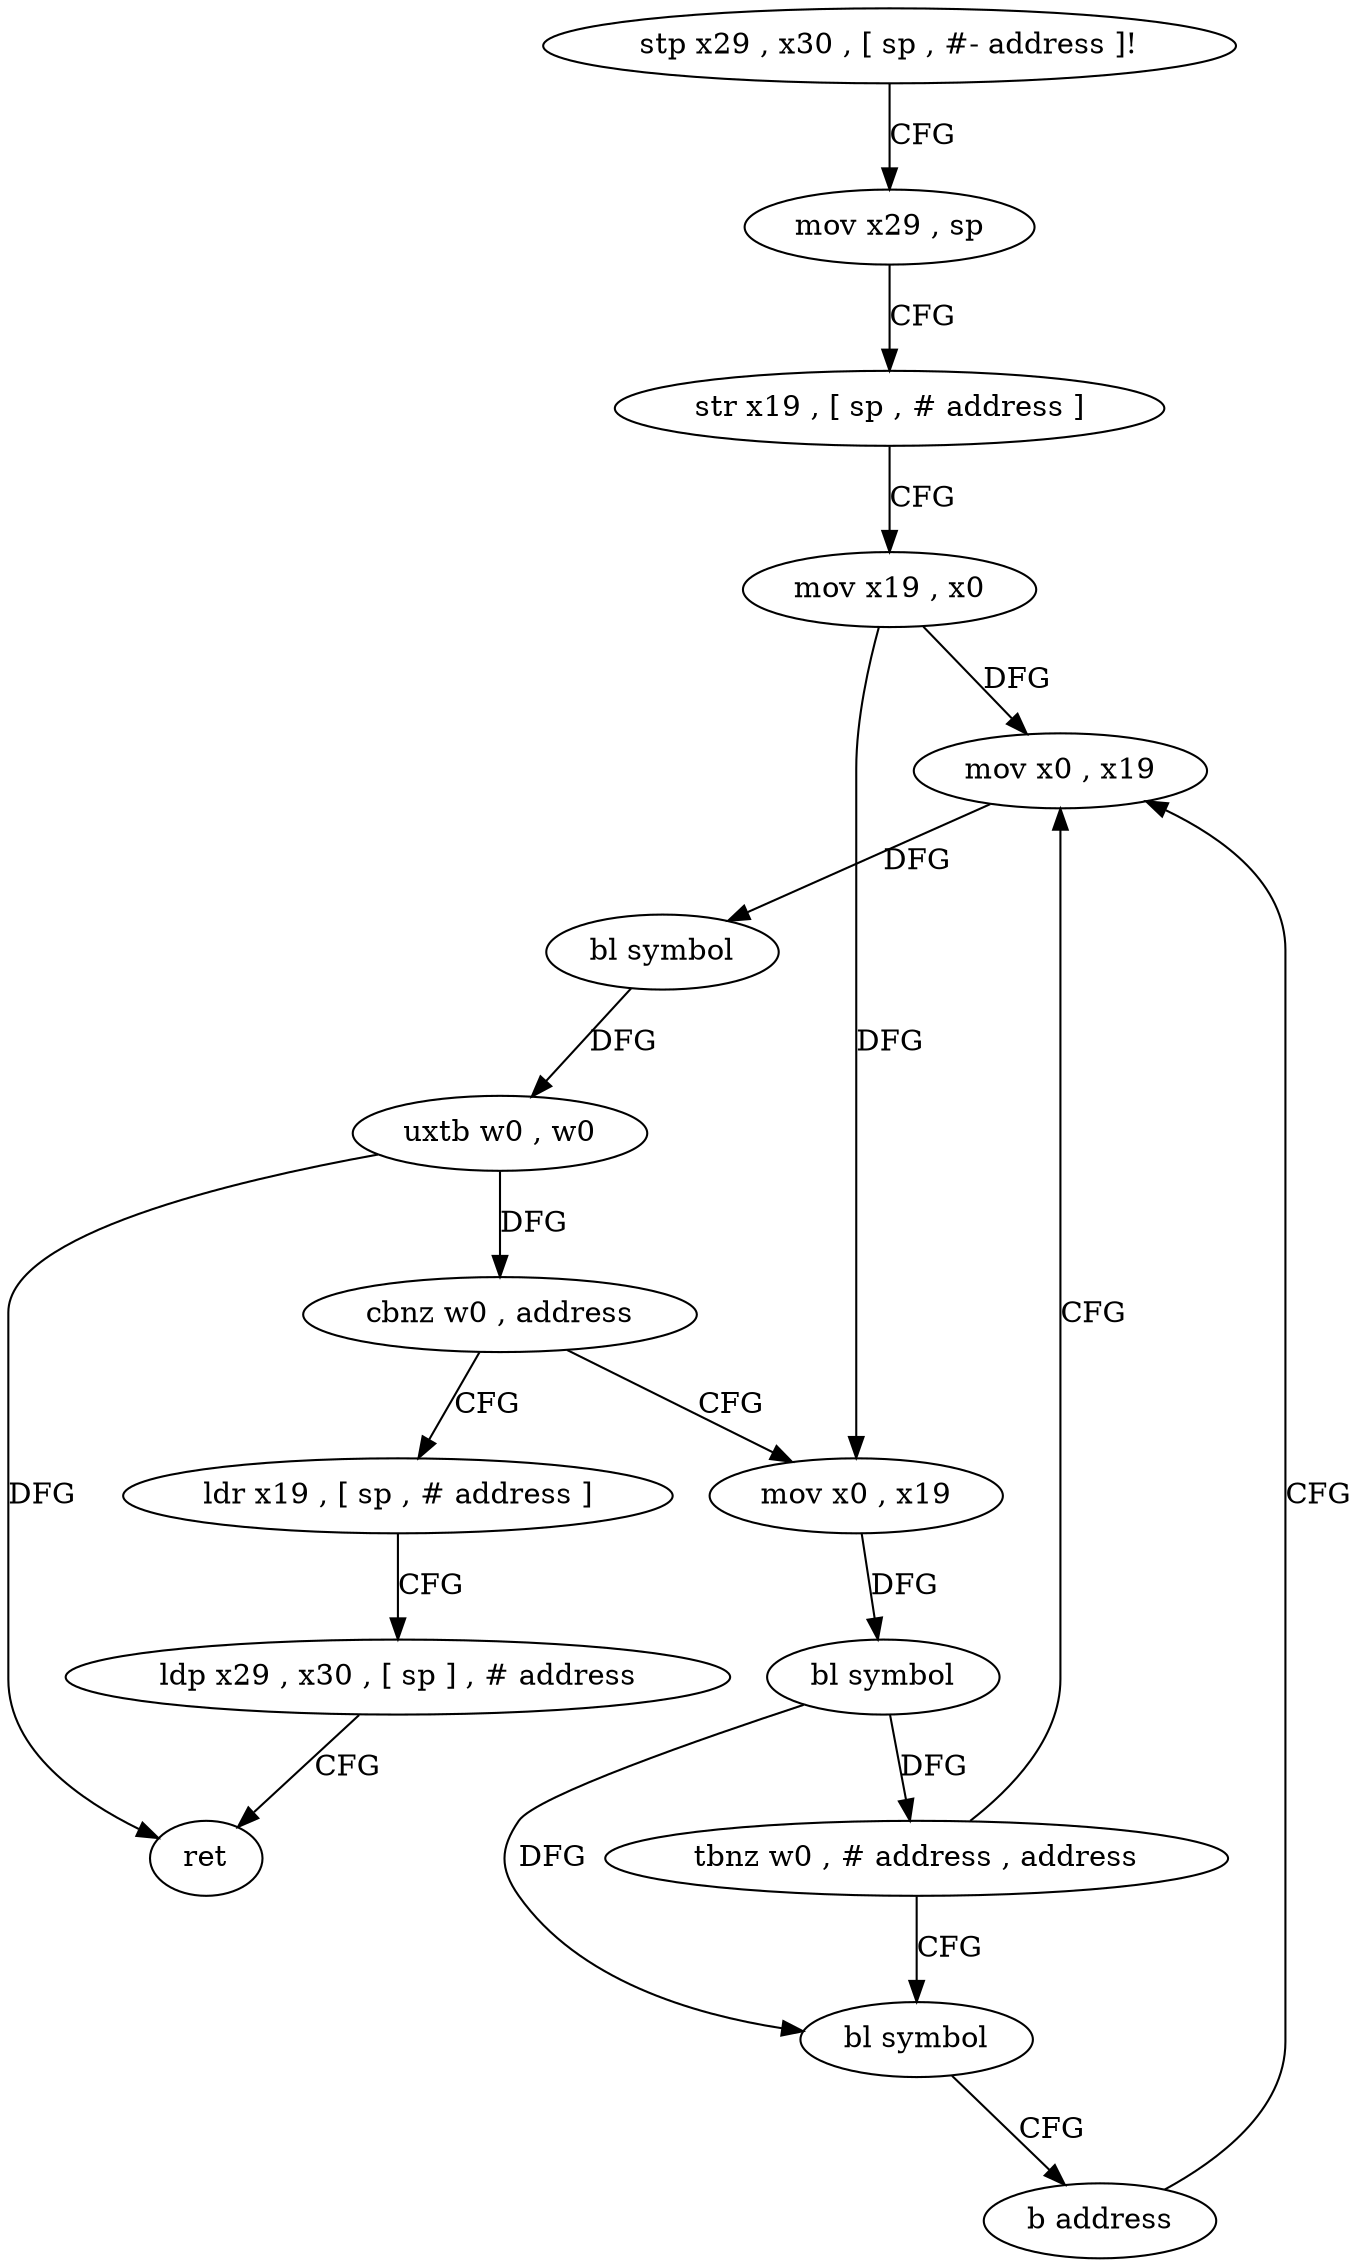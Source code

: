 digraph "func" {
"4273700" [label = "stp x29 , x30 , [ sp , #- address ]!" ]
"4273704" [label = "mov x29 , sp" ]
"4273708" [label = "str x19 , [ sp , # address ]" ]
"4273712" [label = "mov x19 , x0" ]
"4273716" [label = "mov x0 , x19" ]
"4273752" [label = "ldr x19 , [ sp , # address ]" ]
"4273756" [label = "ldp x29 , x30 , [ sp ] , # address" ]
"4273760" [label = "ret" ]
"4273732" [label = "mov x0 , x19" ]
"4273736" [label = "bl symbol" ]
"4273740" [label = "tbnz w0 , # address , address" ]
"4273744" [label = "bl symbol" ]
"4273720" [label = "bl symbol" ]
"4273724" [label = "uxtb w0 , w0" ]
"4273728" [label = "cbnz w0 , address" ]
"4273748" [label = "b address" ]
"4273700" -> "4273704" [ label = "CFG" ]
"4273704" -> "4273708" [ label = "CFG" ]
"4273708" -> "4273712" [ label = "CFG" ]
"4273712" -> "4273716" [ label = "DFG" ]
"4273712" -> "4273732" [ label = "DFG" ]
"4273716" -> "4273720" [ label = "DFG" ]
"4273752" -> "4273756" [ label = "CFG" ]
"4273756" -> "4273760" [ label = "CFG" ]
"4273732" -> "4273736" [ label = "DFG" ]
"4273736" -> "4273740" [ label = "DFG" ]
"4273736" -> "4273744" [ label = "DFG" ]
"4273740" -> "4273716" [ label = "CFG" ]
"4273740" -> "4273744" [ label = "CFG" ]
"4273744" -> "4273748" [ label = "CFG" ]
"4273720" -> "4273724" [ label = "DFG" ]
"4273724" -> "4273728" [ label = "DFG" ]
"4273724" -> "4273760" [ label = "DFG" ]
"4273728" -> "4273752" [ label = "CFG" ]
"4273728" -> "4273732" [ label = "CFG" ]
"4273748" -> "4273716" [ label = "CFG" ]
}
